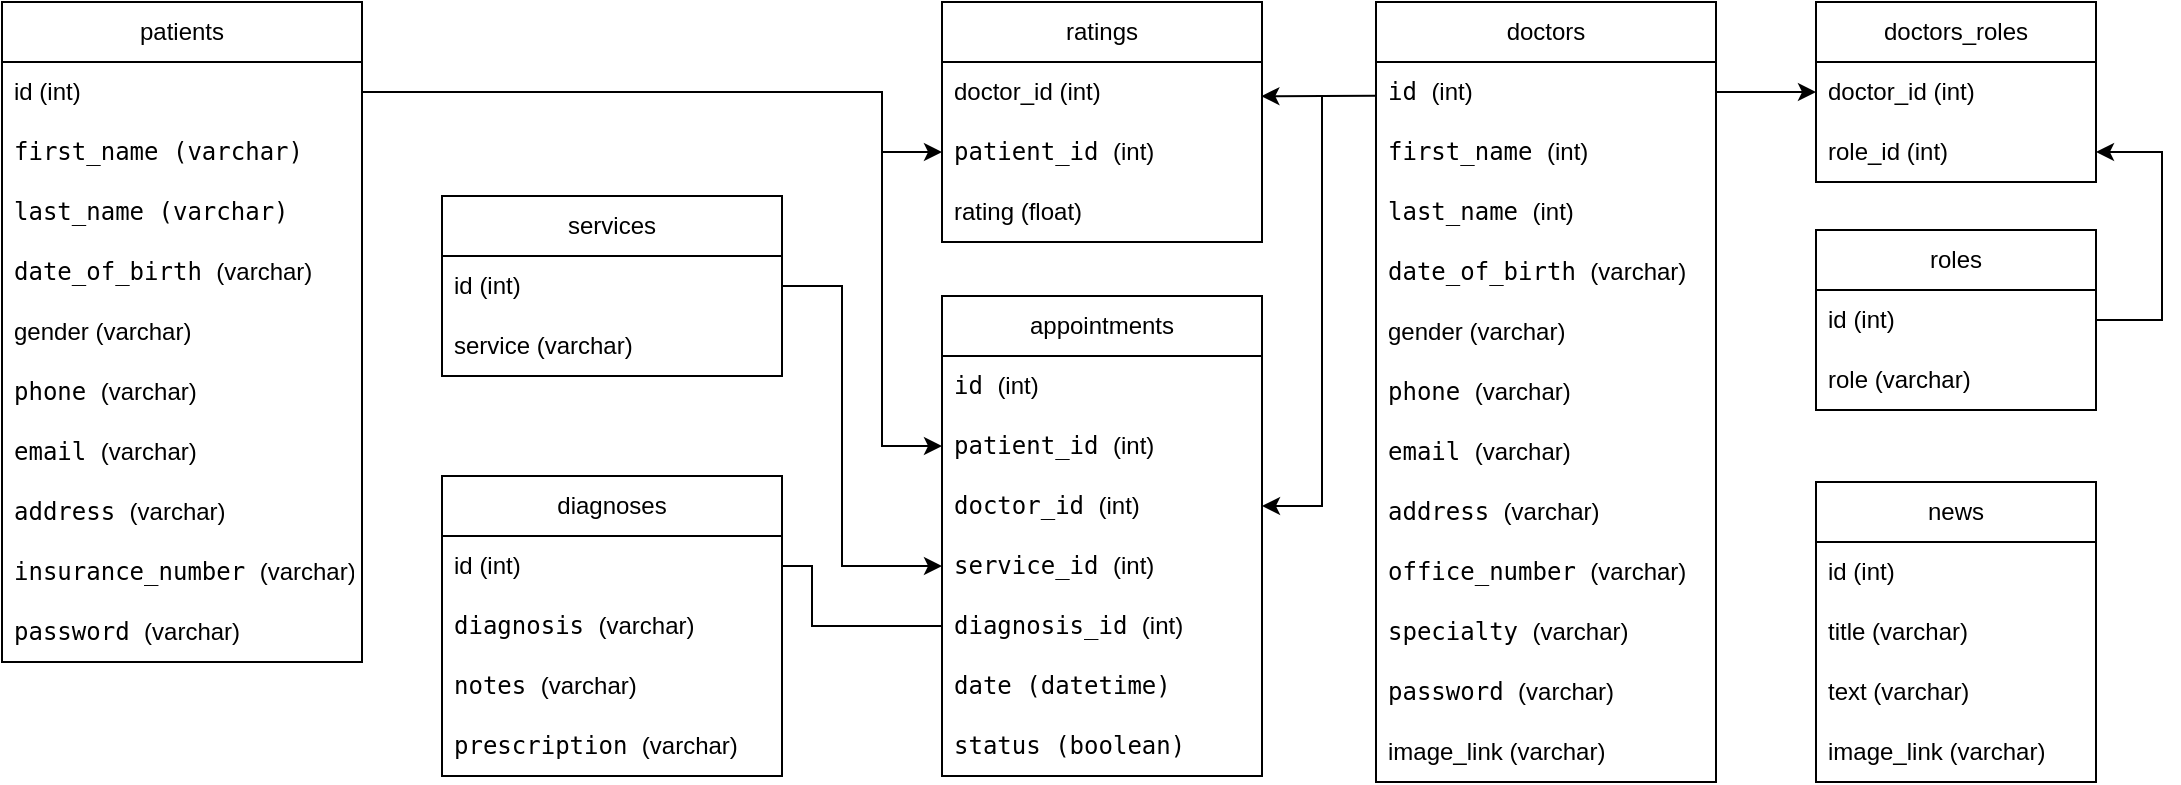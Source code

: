 <mxfile version="24.8.3">
  <diagram name="Page-1" id="Ws_sO5cPGmUFYn-WJUDY">
    <mxGraphModel dx="2630" dy="781" grid="0" gridSize="10" guides="1" tooltips="1" connect="1" arrows="1" fold="1" page="0" pageScale="1" pageWidth="850" pageHeight="1100" math="0" shadow="0">
      <root>
        <mxCell id="0" />
        <mxCell id="1" parent="0" />
        <mxCell id="EZVA7Q2fHTNLxR68Qs3a-5" value="patients" style="swimlane;fontStyle=0;childLayout=stackLayout;horizontal=1;startSize=30;horizontalStack=0;resizeParent=1;resizeParentMax=0;resizeLast=0;collapsible=1;marginBottom=0;whiteSpace=wrap;html=1;" parent="1" vertex="1">
          <mxGeometry x="-940" y="203" width="180" height="330" as="geometry" />
        </mxCell>
        <mxCell id="EZVA7Q2fHTNLxR68Qs3a-6" value="&lt;div style=&quot;text-align: center;&quot;&gt;&lt;span style=&quot;background-color: initial;&quot;&gt;id (int)&lt;/span&gt;&lt;/div&gt;" style="text;strokeColor=none;fillColor=none;align=left;verticalAlign=middle;spacingLeft=4;spacingRight=4;overflow=hidden;points=[[0,0.5],[1,0.5]];portConstraint=eastwest;rotatable=0;whiteSpace=wrap;html=1;" parent="EZVA7Q2fHTNLxR68Qs3a-5" vertex="1">
          <mxGeometry y="30" width="180" height="30" as="geometry" />
        </mxCell>
        <mxCell id="EZVA7Q2fHTNLxR68Qs3a-7" value="&lt;code&gt;first_name (varchar)&lt;/code&gt;" style="text;strokeColor=none;fillColor=none;align=left;verticalAlign=middle;spacingLeft=4;spacingRight=4;overflow=hidden;points=[[0,0.5],[1,0.5]];portConstraint=eastwest;rotatable=0;whiteSpace=wrap;html=1;" parent="EZVA7Q2fHTNLxR68Qs3a-5" vertex="1">
          <mxGeometry y="60" width="180" height="30" as="geometry" />
        </mxCell>
        <mxCell id="EZVA7Q2fHTNLxR68Qs3a-8" value="&lt;code&gt;last_name&amp;nbsp;&lt;/code&gt;&lt;span style=&quot;font-family: monospace;&quot;&gt;(varchar)&lt;/span&gt;" style="text;strokeColor=none;fillColor=none;align=left;verticalAlign=middle;spacingLeft=4;spacingRight=4;overflow=hidden;points=[[0,0.5],[1,0.5]];portConstraint=eastwest;rotatable=0;whiteSpace=wrap;html=1;" parent="EZVA7Q2fHTNLxR68Qs3a-5" vertex="1">
          <mxGeometry y="90" width="180" height="30" as="geometry" />
        </mxCell>
        <mxCell id="EZVA7Q2fHTNLxR68Qs3a-13" value="&lt;code&gt;date_of_birth&amp;nbsp;&lt;/code&gt;(varchar)" style="text;strokeColor=none;fillColor=none;align=left;verticalAlign=middle;spacingLeft=4;spacingRight=4;overflow=hidden;points=[[0,0.5],[1,0.5]];portConstraint=eastwest;rotatable=0;whiteSpace=wrap;html=1;" parent="EZVA7Q2fHTNLxR68Qs3a-5" vertex="1">
          <mxGeometry y="120" width="180" height="30" as="geometry" />
        </mxCell>
        <mxCell id="EZVA7Q2fHTNLxR68Qs3a-14" value="gender (varchar)" style="text;strokeColor=none;fillColor=none;align=left;verticalAlign=middle;spacingLeft=4;spacingRight=4;overflow=hidden;points=[[0,0.5],[1,0.5]];portConstraint=eastwest;rotatable=0;whiteSpace=wrap;html=1;" parent="EZVA7Q2fHTNLxR68Qs3a-5" vertex="1">
          <mxGeometry y="150" width="180" height="30" as="geometry" />
        </mxCell>
        <mxCell id="EZVA7Q2fHTNLxR68Qs3a-15" value="&lt;code&gt;phone&amp;nbsp;&lt;/code&gt;(varchar)" style="text;strokeColor=none;fillColor=none;align=left;verticalAlign=middle;spacingLeft=4;spacingRight=4;overflow=hidden;points=[[0,0.5],[1,0.5]];portConstraint=eastwest;rotatable=0;whiteSpace=wrap;html=1;" parent="EZVA7Q2fHTNLxR68Qs3a-5" vertex="1">
          <mxGeometry y="180" width="180" height="30" as="geometry" />
        </mxCell>
        <mxCell id="EZVA7Q2fHTNLxR68Qs3a-16" value="&lt;code&gt;email&amp;nbsp;&lt;/code&gt;(varchar)" style="text;strokeColor=none;fillColor=none;align=left;verticalAlign=middle;spacingLeft=4;spacingRight=4;overflow=hidden;points=[[0,0.5],[1,0.5]];portConstraint=eastwest;rotatable=0;whiteSpace=wrap;html=1;" parent="EZVA7Q2fHTNLxR68Qs3a-5" vertex="1">
          <mxGeometry y="210" width="180" height="30" as="geometry" />
        </mxCell>
        <mxCell id="EZVA7Q2fHTNLxR68Qs3a-17" value="&lt;code&gt;address&amp;nbsp;&lt;/code&gt;(varchar)" style="text;strokeColor=none;fillColor=none;align=left;verticalAlign=middle;spacingLeft=4;spacingRight=4;overflow=hidden;points=[[0,0.5],[1,0.5]];portConstraint=eastwest;rotatable=0;whiteSpace=wrap;html=1;" parent="EZVA7Q2fHTNLxR68Qs3a-5" vertex="1">
          <mxGeometry y="240" width="180" height="30" as="geometry" />
        </mxCell>
        <mxCell id="_9vxBHeBCjuhZsfiFIT--1" value="&lt;code&gt;insurance_number&amp;nbsp;&lt;/code&gt;(varchar)" style="text;strokeColor=none;fillColor=none;align=left;verticalAlign=middle;spacingLeft=4;spacingRight=4;overflow=hidden;points=[[0,0.5],[1,0.5]];portConstraint=eastwest;rotatable=0;whiteSpace=wrap;html=1;" parent="EZVA7Q2fHTNLxR68Qs3a-5" vertex="1">
          <mxGeometry y="270" width="180" height="30" as="geometry" />
        </mxCell>
        <mxCell id="EZVA7Q2fHTNLxR68Qs3a-53" value="&lt;code&gt;password&amp;nbsp;&lt;/code&gt;(varchar)" style="text;strokeColor=none;fillColor=none;align=left;verticalAlign=middle;spacingLeft=4;spacingRight=4;overflow=hidden;points=[[0,0.5],[1,0.5]];portConstraint=eastwest;rotatable=0;whiteSpace=wrap;html=1;" parent="EZVA7Q2fHTNLxR68Qs3a-5" vertex="1">
          <mxGeometry y="300" width="180" height="30" as="geometry" />
        </mxCell>
        <mxCell id="EZVA7Q2fHTNLxR68Qs3a-44" value="appointments" style="swimlane;fontStyle=0;childLayout=stackLayout;horizontal=1;startSize=30;horizontalStack=0;resizeParent=1;resizeParentMax=0;resizeLast=0;collapsible=1;marginBottom=0;whiteSpace=wrap;html=1;" parent="1" vertex="1">
          <mxGeometry x="-470" y="350" width="160" height="240" as="geometry">
            <mxRectangle x="-440" y="190" width="107" height="30" as="alternateBounds" />
          </mxGeometry>
        </mxCell>
        <mxCell id="EZVA7Q2fHTNLxR68Qs3a-45" value="&lt;code&gt;id&amp;nbsp;&lt;/code&gt;&lt;span style=&quot;text-align: center;&quot;&gt;(int)&lt;/span&gt;" style="text;strokeColor=none;fillColor=none;align=left;verticalAlign=middle;spacingLeft=4;spacingRight=4;overflow=hidden;points=[[0,0.5],[1,0.5]];portConstraint=eastwest;rotatable=0;whiteSpace=wrap;html=1;" parent="EZVA7Q2fHTNLxR68Qs3a-44" vertex="1">
          <mxGeometry y="30" width="160" height="30" as="geometry" />
        </mxCell>
        <mxCell id="EZVA7Q2fHTNLxR68Qs3a-46" value="&lt;code&gt;patient_id&amp;nbsp;&lt;/code&gt;&lt;span style=&quot;text-align: center;&quot;&gt;(int)&lt;/span&gt;" style="text;strokeColor=none;fillColor=none;align=left;verticalAlign=middle;spacingLeft=4;spacingRight=4;overflow=hidden;points=[[0,0.5],[1,0.5]];portConstraint=eastwest;rotatable=0;whiteSpace=wrap;html=1;" parent="EZVA7Q2fHTNLxR68Qs3a-44" vertex="1">
          <mxGeometry y="60" width="160" height="30" as="geometry" />
        </mxCell>
        <mxCell id="EZVA7Q2fHTNLxR68Qs3a-47" value="&lt;code&gt;doctor_id&amp;nbsp;&lt;/code&gt;&lt;span style=&quot;text-align: center;&quot;&gt;(int)&lt;/span&gt;" style="text;strokeColor=none;fillColor=none;align=left;verticalAlign=middle;spacingLeft=4;spacingRight=4;overflow=hidden;points=[[0,0.5],[1,0.5]];portConstraint=eastwest;rotatable=0;whiteSpace=wrap;html=1;" parent="EZVA7Q2fHTNLxR68Qs3a-44" vertex="1">
          <mxGeometry y="90" width="160" height="30" as="geometry" />
        </mxCell>
        <mxCell id="EZVA7Q2fHTNLxR68Qs3a-48" value="&lt;code&gt;service_id&amp;nbsp;&lt;/code&gt;&lt;span style=&quot;text-align: center;&quot;&gt;(int)&lt;/span&gt;" style="text;strokeColor=none;fillColor=none;align=left;verticalAlign=middle;spacingLeft=4;spacingRight=4;overflow=hidden;points=[[0,0.5],[1,0.5]];portConstraint=eastwest;rotatable=0;whiteSpace=wrap;html=1;" parent="EZVA7Q2fHTNLxR68Qs3a-44" vertex="1">
          <mxGeometry y="120" width="160" height="30" as="geometry" />
        </mxCell>
        <mxCell id="EZVA7Q2fHTNLxR68Qs3a-110" value="&lt;code&gt;diagnosis_id&amp;nbsp;&lt;/code&gt;&lt;span style=&quot;text-align: center;&quot;&gt;(int)&lt;/span&gt;" style="text;strokeColor=none;fillColor=none;align=left;verticalAlign=middle;spacingLeft=4;spacingRight=4;overflow=hidden;points=[[0,0.5],[1,0.5]];portConstraint=eastwest;rotatable=0;whiteSpace=wrap;html=1;" parent="EZVA7Q2fHTNLxR68Qs3a-44" vertex="1">
          <mxGeometry y="150" width="160" height="30" as="geometry" />
        </mxCell>
        <mxCell id="EZVA7Q2fHTNLxR68Qs3a-49" value="&lt;code&gt;date (datetime)&lt;/code&gt;" style="text;strokeColor=none;fillColor=none;align=left;verticalAlign=middle;spacingLeft=4;spacingRight=4;overflow=hidden;points=[[0,0.5],[1,0.5]];portConstraint=eastwest;rotatable=0;whiteSpace=wrap;html=1;" parent="EZVA7Q2fHTNLxR68Qs3a-44" vertex="1">
          <mxGeometry y="180" width="160" height="30" as="geometry" />
        </mxCell>
        <mxCell id="EZVA7Q2fHTNLxR68Qs3a-50" value="&lt;code&gt;status (boolean)&lt;/code&gt;" style="text;strokeColor=none;fillColor=none;align=left;verticalAlign=middle;spacingLeft=4;spacingRight=4;overflow=hidden;points=[[0,0.5],[1,0.5]];portConstraint=eastwest;rotatable=0;whiteSpace=wrap;html=1;" parent="EZVA7Q2fHTNLxR68Qs3a-44" vertex="1">
          <mxGeometry y="210" width="160" height="30" as="geometry" />
        </mxCell>
        <mxCell id="EZVA7Q2fHTNLxR68Qs3a-55" value="diagnoses" style="swimlane;fontStyle=0;childLayout=stackLayout;horizontal=1;startSize=30;horizontalStack=0;resizeParent=1;resizeParentMax=0;resizeLast=0;collapsible=1;marginBottom=0;whiteSpace=wrap;html=1;" parent="1" vertex="1">
          <mxGeometry x="-720" y="440" width="170" height="150" as="geometry" />
        </mxCell>
        <mxCell id="EZVA7Q2fHTNLxR68Qs3a-56" value="id&amp;nbsp;&lt;span style=&quot;text-align: center;&quot;&gt;(int)&lt;/span&gt;" style="text;strokeColor=none;fillColor=none;align=left;verticalAlign=middle;spacingLeft=4;spacingRight=4;overflow=hidden;points=[[0,0.5],[1,0.5]];portConstraint=eastwest;rotatable=0;whiteSpace=wrap;html=1;" parent="EZVA7Q2fHTNLxR68Qs3a-55" vertex="1">
          <mxGeometry y="30" width="170" height="30" as="geometry" />
        </mxCell>
        <mxCell id="EZVA7Q2fHTNLxR68Qs3a-59" value="&lt;code&gt;diagnosis&amp;nbsp;&lt;/code&gt;(varchar)" style="text;strokeColor=none;fillColor=none;align=left;verticalAlign=middle;spacingLeft=4;spacingRight=4;overflow=hidden;points=[[0,0.5],[1,0.5]];portConstraint=eastwest;rotatable=0;whiteSpace=wrap;html=1;" parent="EZVA7Q2fHTNLxR68Qs3a-55" vertex="1">
          <mxGeometry y="60" width="170" height="30" as="geometry" />
        </mxCell>
        <mxCell id="EZVA7Q2fHTNLxR68Qs3a-61" value="&lt;code&gt;notes&amp;nbsp;&lt;/code&gt;(varchar)" style="text;strokeColor=none;fillColor=none;align=left;verticalAlign=middle;spacingLeft=4;spacingRight=4;overflow=hidden;points=[[0,0.5],[1,0.5]];portConstraint=eastwest;rotatable=0;whiteSpace=wrap;html=1;" parent="EZVA7Q2fHTNLxR68Qs3a-55" vertex="1">
          <mxGeometry y="90" width="170" height="30" as="geometry" />
        </mxCell>
        <mxCell id="EZVA7Q2fHTNLxR68Qs3a-67" value="&lt;span style=&quot;font-family: monospace;&quot;&gt;prescription&amp;nbsp;&lt;/span&gt;(varchar)" style="text;strokeColor=none;fillColor=none;align=left;verticalAlign=middle;spacingLeft=4;spacingRight=4;overflow=hidden;points=[[0,0.5],[1,0.5]];portConstraint=eastwest;rotatable=0;whiteSpace=wrap;html=1;" parent="EZVA7Q2fHTNLxR68Qs3a-55" vertex="1">
          <mxGeometry y="120" width="170" height="30" as="geometry" />
        </mxCell>
        <mxCell id="EZVA7Q2fHTNLxR68Qs3a-70" value="roles" style="swimlane;fontStyle=0;childLayout=stackLayout;horizontal=1;startSize=30;horizontalStack=0;resizeParent=1;resizeParentMax=0;resizeLast=0;collapsible=1;marginBottom=0;whiteSpace=wrap;html=1;" parent="1" vertex="1">
          <mxGeometry x="-33" y="317" width="140" height="90" as="geometry" />
        </mxCell>
        <mxCell id="EZVA7Q2fHTNLxR68Qs3a-71" value="id&amp;nbsp;&lt;span style=&quot;text-align: center;&quot;&gt;(int)&lt;/span&gt;" style="text;strokeColor=none;fillColor=none;align=left;verticalAlign=middle;spacingLeft=4;spacingRight=4;overflow=hidden;points=[[0,0.5],[1,0.5]];portConstraint=eastwest;rotatable=0;whiteSpace=wrap;html=1;" parent="EZVA7Q2fHTNLxR68Qs3a-70" vertex="1">
          <mxGeometry y="30" width="140" height="30" as="geometry" />
        </mxCell>
        <mxCell id="EZVA7Q2fHTNLxR68Qs3a-72" value="role (varchar)" style="text;strokeColor=none;fillColor=none;align=left;verticalAlign=middle;spacingLeft=4;spacingRight=4;overflow=hidden;points=[[0,0.5],[1,0.5]];portConstraint=eastwest;rotatable=0;whiteSpace=wrap;html=1;" parent="EZVA7Q2fHTNLxR68Qs3a-70" vertex="1">
          <mxGeometry y="60" width="140" height="30" as="geometry" />
        </mxCell>
        <mxCell id="EZVA7Q2fHTNLxR68Qs3a-74" value="services" style="swimlane;fontStyle=0;childLayout=stackLayout;horizontal=1;startSize=30;horizontalStack=0;resizeParent=1;resizeParentMax=0;resizeLast=0;collapsible=1;marginBottom=0;whiteSpace=wrap;html=1;" parent="1" vertex="1">
          <mxGeometry x="-720" y="300" width="170" height="90" as="geometry" />
        </mxCell>
        <mxCell id="EZVA7Q2fHTNLxR68Qs3a-75" value="id&amp;nbsp;&lt;span style=&quot;text-align: center;&quot;&gt;(int)&lt;/span&gt;" style="text;strokeColor=none;fillColor=none;align=left;verticalAlign=middle;spacingLeft=4;spacingRight=4;overflow=hidden;points=[[0,0.5],[1,0.5]];portConstraint=eastwest;rotatable=0;whiteSpace=wrap;html=1;" parent="EZVA7Q2fHTNLxR68Qs3a-74" vertex="1">
          <mxGeometry y="30" width="170" height="30" as="geometry" />
        </mxCell>
        <mxCell id="EZVA7Q2fHTNLxR68Qs3a-76" value="service (varchar)" style="text;strokeColor=none;fillColor=none;align=left;verticalAlign=middle;spacingLeft=4;spacingRight=4;overflow=hidden;points=[[0,0.5],[1,0.5]];portConstraint=eastwest;rotatable=0;whiteSpace=wrap;html=1;" parent="EZVA7Q2fHTNLxR68Qs3a-74" vertex="1">
          <mxGeometry y="60" width="170" height="30" as="geometry" />
        </mxCell>
        <mxCell id="EZVA7Q2fHTNLxR68Qs3a-78" value="doctors" style="swimlane;fontStyle=0;childLayout=stackLayout;horizontal=1;startSize=30;horizontalStack=0;resizeParent=1;resizeParentMax=0;resizeLast=0;collapsible=1;marginBottom=0;whiteSpace=wrap;html=1;" parent="1" vertex="1">
          <mxGeometry x="-253" y="203" width="170" height="390" as="geometry" />
        </mxCell>
        <mxCell id="EZVA7Q2fHTNLxR68Qs3a-79" value="&lt;code&gt;id&amp;nbsp;&lt;/code&gt;&lt;span style=&quot;text-align: center;&quot;&gt;(int)&lt;/span&gt;" style="text;strokeColor=none;fillColor=none;align=left;verticalAlign=middle;spacingLeft=4;spacingRight=4;overflow=hidden;points=[[0,0.5],[1,0.5]];portConstraint=eastwest;rotatable=0;whiteSpace=wrap;html=1;" parent="EZVA7Q2fHTNLxR68Qs3a-78" vertex="1">
          <mxGeometry y="30" width="170" height="30" as="geometry" />
        </mxCell>
        <mxCell id="EZVA7Q2fHTNLxR68Qs3a-81" value="&lt;code&gt;first_name&amp;nbsp;&lt;/code&gt;&lt;span style=&quot;text-align: center;&quot;&gt;(int)&lt;/span&gt;" style="text;strokeColor=none;fillColor=none;align=left;verticalAlign=middle;spacingLeft=4;spacingRight=4;overflow=hidden;points=[[0,0.5],[1,0.5]];portConstraint=eastwest;rotatable=0;whiteSpace=wrap;html=1;" parent="EZVA7Q2fHTNLxR68Qs3a-78" vertex="1">
          <mxGeometry y="60" width="170" height="30" as="geometry" />
        </mxCell>
        <mxCell id="EZVA7Q2fHTNLxR68Qs3a-82" value="&lt;code&gt;last_name&amp;nbsp;&lt;/code&gt;&lt;span style=&quot;text-align: center;&quot;&gt;(int)&lt;/span&gt;" style="text;strokeColor=none;fillColor=none;align=left;verticalAlign=middle;spacingLeft=4;spacingRight=4;overflow=hidden;points=[[0,0.5],[1,0.5]];portConstraint=eastwest;rotatable=0;whiteSpace=wrap;html=1;" parent="EZVA7Q2fHTNLxR68Qs3a-78" vertex="1">
          <mxGeometry y="90" width="170" height="30" as="geometry" />
        </mxCell>
        <mxCell id="EZVA7Q2fHTNLxR68Qs3a-83" value="&lt;code&gt;date_of_birth&amp;nbsp;&lt;/code&gt;(varchar)" style="text;strokeColor=none;fillColor=none;align=left;verticalAlign=middle;spacingLeft=4;spacingRight=4;overflow=hidden;points=[[0,0.5],[1,0.5]];portConstraint=eastwest;rotatable=0;whiteSpace=wrap;html=1;" parent="EZVA7Q2fHTNLxR68Qs3a-78" vertex="1">
          <mxGeometry y="120" width="170" height="30" as="geometry" />
        </mxCell>
        <mxCell id="EZVA7Q2fHTNLxR68Qs3a-84" value="gender (varchar)" style="text;strokeColor=none;fillColor=none;align=left;verticalAlign=middle;spacingLeft=4;spacingRight=4;overflow=hidden;points=[[0,0.5],[1,0.5]];portConstraint=eastwest;rotatable=0;whiteSpace=wrap;html=1;" parent="EZVA7Q2fHTNLxR68Qs3a-78" vertex="1">
          <mxGeometry y="150" width="170" height="30" as="geometry" />
        </mxCell>
        <mxCell id="EZVA7Q2fHTNLxR68Qs3a-85" value="&lt;code&gt;phone&amp;nbsp;&lt;/code&gt;(varchar)" style="text;strokeColor=none;fillColor=none;align=left;verticalAlign=middle;spacingLeft=4;spacingRight=4;overflow=hidden;points=[[0,0.5],[1,0.5]];portConstraint=eastwest;rotatable=0;whiteSpace=wrap;html=1;" parent="EZVA7Q2fHTNLxR68Qs3a-78" vertex="1">
          <mxGeometry y="180" width="170" height="30" as="geometry" />
        </mxCell>
        <mxCell id="EZVA7Q2fHTNLxR68Qs3a-86" value="&lt;code&gt;email&amp;nbsp;&lt;/code&gt;(varchar)" style="text;strokeColor=none;fillColor=none;align=left;verticalAlign=middle;spacingLeft=4;spacingRight=4;overflow=hidden;points=[[0,0.5],[1,0.5]];portConstraint=eastwest;rotatable=0;whiteSpace=wrap;html=1;" parent="EZVA7Q2fHTNLxR68Qs3a-78" vertex="1">
          <mxGeometry y="210" width="170" height="30" as="geometry" />
        </mxCell>
        <mxCell id="EZVA7Q2fHTNLxR68Qs3a-87" value="&lt;code&gt;address&amp;nbsp;&lt;/code&gt;(varchar)" style="text;strokeColor=none;fillColor=none;align=left;verticalAlign=middle;spacingLeft=4;spacingRight=4;overflow=hidden;points=[[0,0.5],[1,0.5]];portConstraint=eastwest;rotatable=0;whiteSpace=wrap;html=1;" parent="EZVA7Q2fHTNLxR68Qs3a-78" vertex="1">
          <mxGeometry y="240" width="170" height="30" as="geometry" />
        </mxCell>
        <mxCell id="EZVA7Q2fHTNLxR68Qs3a-88" value="&lt;code&gt;office_number&amp;nbsp;&lt;/code&gt;(varchar)" style="text;strokeColor=none;fillColor=none;align=left;verticalAlign=middle;spacingLeft=4;spacingRight=4;overflow=hidden;points=[[0,0.5],[1,0.5]];portConstraint=eastwest;rotatable=0;whiteSpace=wrap;html=1;" parent="EZVA7Q2fHTNLxR68Qs3a-78" vertex="1">
          <mxGeometry y="270" width="170" height="30" as="geometry" />
        </mxCell>
        <mxCell id="EZVA7Q2fHTNLxR68Qs3a-89" value="&lt;code&gt;specialty&amp;nbsp;&lt;/code&gt;(varchar)" style="text;strokeColor=none;fillColor=none;align=left;verticalAlign=middle;spacingLeft=4;spacingRight=4;overflow=hidden;points=[[0,0.5],[1,0.5]];portConstraint=eastwest;rotatable=0;whiteSpace=wrap;html=1;" parent="EZVA7Q2fHTNLxR68Qs3a-78" vertex="1">
          <mxGeometry y="300" width="170" height="30" as="geometry" />
        </mxCell>
        <mxCell id="EZVA7Q2fHTNLxR68Qs3a-90" value="&lt;code&gt;password&amp;nbsp;&lt;/code&gt;(varchar)" style="text;strokeColor=none;fillColor=none;align=left;verticalAlign=middle;spacingLeft=4;spacingRight=4;overflow=hidden;points=[[0,0.5],[1,0.5]];portConstraint=eastwest;rotatable=0;whiteSpace=wrap;html=1;" parent="EZVA7Q2fHTNLxR68Qs3a-78" vertex="1">
          <mxGeometry y="330" width="170" height="30" as="geometry" />
        </mxCell>
        <mxCell id="_9vxBHeBCjuhZsfiFIT--30" value="image_link (varchar)" style="text;strokeColor=none;fillColor=none;align=left;verticalAlign=middle;spacingLeft=4;spacingRight=4;overflow=hidden;points=[[0,0.5],[1,0.5]];portConstraint=eastwest;rotatable=0;whiteSpace=wrap;html=1;" parent="EZVA7Q2fHTNLxR68Qs3a-78" vertex="1">
          <mxGeometry y="360" width="170" height="30" as="geometry" />
        </mxCell>
        <mxCell id="BQpWX5KsQs_xhlKROu9q-1" value="doctors_roles" style="swimlane;fontStyle=0;childLayout=stackLayout;horizontal=1;startSize=30;horizontalStack=0;resizeParent=1;resizeParentMax=0;resizeLast=0;collapsible=1;marginBottom=0;whiteSpace=wrap;html=1;" parent="1" vertex="1">
          <mxGeometry x="-33" y="203" width="140" height="90" as="geometry" />
        </mxCell>
        <mxCell id="BQpWX5KsQs_xhlKROu9q-2" value="doctor_id&amp;nbsp;&lt;span style=&quot;text-align: center;&quot;&gt;(int)&lt;/span&gt;" style="text;strokeColor=none;fillColor=none;align=left;verticalAlign=middle;spacingLeft=4;spacingRight=4;overflow=hidden;points=[[0,0.5],[1,0.5]];portConstraint=eastwest;rotatable=0;whiteSpace=wrap;html=1;" parent="BQpWX5KsQs_xhlKROu9q-1" vertex="1">
          <mxGeometry y="30" width="140" height="30" as="geometry" />
        </mxCell>
        <mxCell id="BQpWX5KsQs_xhlKROu9q-3" value="role_id&amp;nbsp;&lt;span style=&quot;text-align: center;&quot;&gt;(int)&lt;/span&gt;" style="text;strokeColor=none;fillColor=none;align=left;verticalAlign=middle;spacingLeft=4;spacingRight=4;overflow=hidden;points=[[0,0.5],[1,0.5]];portConstraint=eastwest;rotatable=0;whiteSpace=wrap;html=1;" parent="BQpWX5KsQs_xhlKROu9q-1" vertex="1">
          <mxGeometry y="60" width="140" height="30" as="geometry" />
        </mxCell>
        <mxCell id="BQpWX5KsQs_xhlKROu9q-11" value="" style="endArrow=classic;html=1;rounded=0;exitX=1;exitY=0.5;exitDx=0;exitDy=0;entryX=1;entryY=0.5;entryDx=0;entryDy=0;" parent="1" source="EZVA7Q2fHTNLxR68Qs3a-71" target="BQpWX5KsQs_xhlKROu9q-3" edge="1">
          <mxGeometry width="50" height="50" relative="1" as="geometry">
            <mxPoint x="-176" y="418" as="sourcePoint" />
            <mxPoint x="-126" y="368" as="targetPoint" />
            <Array as="points">
              <mxPoint x="140" y="362" />
              <mxPoint x="140" y="278" />
            </Array>
          </mxGeometry>
        </mxCell>
        <mxCell id="_9vxBHeBCjuhZsfiFIT--2" value="ratings" style="swimlane;fontStyle=0;childLayout=stackLayout;horizontal=1;startSize=30;horizontalStack=0;resizeParent=1;resizeParentMax=0;resizeLast=0;collapsible=1;marginBottom=0;whiteSpace=wrap;html=1;" parent="1" vertex="1">
          <mxGeometry x="-470" y="203" width="160" height="120" as="geometry" />
        </mxCell>
        <mxCell id="_9vxBHeBCjuhZsfiFIT--3" value="doctor_id&amp;nbsp;&lt;span style=&quot;text-align: center;&quot;&gt;(int)&lt;/span&gt;" style="text;strokeColor=none;fillColor=none;align=left;verticalAlign=middle;spacingLeft=4;spacingRight=4;overflow=hidden;points=[[0,0.5],[1,0.5]];portConstraint=eastwest;rotatable=0;whiteSpace=wrap;html=1;" parent="_9vxBHeBCjuhZsfiFIT--2" vertex="1">
          <mxGeometry y="30" width="160" height="30" as="geometry" />
        </mxCell>
        <mxCell id="_9vxBHeBCjuhZsfiFIT--4" value="&lt;code&gt;patient_id&amp;nbsp;&lt;/code&gt;&lt;span style=&quot;text-align: center;&quot;&gt;(int)&lt;/span&gt;" style="text;strokeColor=none;fillColor=none;align=left;verticalAlign=middle;spacingLeft=4;spacingRight=4;overflow=hidden;points=[[0,0.5],[1,0.5]];portConstraint=eastwest;rotatable=0;whiteSpace=wrap;html=1;" parent="_9vxBHeBCjuhZsfiFIT--2" vertex="1">
          <mxGeometry y="60" width="160" height="30" as="geometry" />
        </mxCell>
        <mxCell id="_9vxBHeBCjuhZsfiFIT--5" value="rating (float)" style="text;strokeColor=none;fillColor=none;align=left;verticalAlign=middle;spacingLeft=4;spacingRight=4;overflow=hidden;points=[[0,0.5],[1,0.5]];portConstraint=eastwest;rotatable=0;whiteSpace=wrap;html=1;" parent="_9vxBHeBCjuhZsfiFIT--2" vertex="1">
          <mxGeometry y="90" width="160" height="30" as="geometry" />
        </mxCell>
        <mxCell id="_9vxBHeBCjuhZsfiFIT--9" value="" style="endArrow=classic;html=1;rounded=0;exitX=1;exitY=0.5;exitDx=0;exitDy=0;entryX=0;entryY=0.5;entryDx=0;entryDy=0;" parent="1" source="EZVA7Q2fHTNLxR68Qs3a-79" target="BQpWX5KsQs_xhlKROu9q-2" edge="1">
          <mxGeometry width="50" height="50" relative="1" as="geometry">
            <mxPoint x="-40" y="380" as="sourcePoint" />
            <mxPoint x="10" y="330" as="targetPoint" />
          </mxGeometry>
        </mxCell>
        <mxCell id="_9vxBHeBCjuhZsfiFIT--12" value="" style="endArrow=classic;html=1;rounded=0;exitX=1;exitY=0.5;exitDx=0;exitDy=0;entryX=0;entryY=0.5;entryDx=0;entryDy=0;" parent="1" source="EZVA7Q2fHTNLxR68Qs3a-6" target="_9vxBHeBCjuhZsfiFIT--4" edge="1">
          <mxGeometry width="50" height="50" relative="1" as="geometry">
            <mxPoint x="-610" y="270" as="sourcePoint" />
            <mxPoint x="-560" y="220" as="targetPoint" />
            <Array as="points">
              <mxPoint x="-500" y="248" />
              <mxPoint x="-500" y="278" />
            </Array>
          </mxGeometry>
        </mxCell>
        <mxCell id="_9vxBHeBCjuhZsfiFIT--14" value="" style="endArrow=classic;html=1;rounded=0;exitX=1;exitY=0.5;exitDx=0;exitDy=0;entryX=0;entryY=0.5;entryDx=0;entryDy=0;" parent="1" source="EZVA7Q2fHTNLxR68Qs3a-6" target="EZVA7Q2fHTNLxR68Qs3a-46" edge="1">
          <mxGeometry width="50" height="50" relative="1" as="geometry">
            <mxPoint x="-620" y="350" as="sourcePoint" />
            <mxPoint x="-500" y="248" as="targetPoint" />
            <Array as="points">
              <mxPoint x="-500" y="248" />
              <mxPoint x="-500" y="425" />
            </Array>
          </mxGeometry>
        </mxCell>
        <mxCell id="_9vxBHeBCjuhZsfiFIT--15" value="" style="endArrow=classic;html=1;rounded=0;exitX=1;exitY=0.5;exitDx=0;exitDy=0;entryX=0;entryY=0.5;entryDx=0;entryDy=0;" parent="1" source="EZVA7Q2fHTNLxR68Qs3a-75" target="EZVA7Q2fHTNLxR68Qs3a-48" edge="1">
          <mxGeometry width="50" height="50" relative="1" as="geometry">
            <mxPoint x="-510" y="400" as="sourcePoint" />
            <mxPoint x="-510" y="335" as="targetPoint" />
            <Array as="points">
              <mxPoint x="-520" y="345" />
              <mxPoint x="-520" y="485" />
            </Array>
          </mxGeometry>
        </mxCell>
        <mxCell id="_9vxBHeBCjuhZsfiFIT--19" value="" style="endArrow=none;html=1;rounded=0;exitX=1;exitY=0.5;exitDx=0;exitDy=0;entryX=0;entryY=0.5;entryDx=0;entryDy=0;" parent="1" source="EZVA7Q2fHTNLxR68Qs3a-56" target="EZVA7Q2fHTNLxR68Qs3a-110" edge="1">
          <mxGeometry width="50" height="50" relative="1" as="geometry">
            <mxPoint x="-530" y="520" as="sourcePoint" />
            <mxPoint x="-480" y="470" as="targetPoint" />
            <Array as="points">
              <mxPoint x="-535" y="485" />
              <mxPoint x="-535" y="515" />
            </Array>
          </mxGeometry>
        </mxCell>
        <mxCell id="_9vxBHeBCjuhZsfiFIT--21" value="" style="endArrow=classic;html=1;rounded=0;exitX=0.001;exitY=0.562;exitDx=0;exitDy=0;exitPerimeter=0;entryX=1;entryY=0.5;entryDx=0;entryDy=0;" parent="1" source="EZVA7Q2fHTNLxR68Qs3a-79" target="EZVA7Q2fHTNLxR68Qs3a-47" edge="1">
          <mxGeometry width="50" height="50" relative="1" as="geometry">
            <mxPoint x="-280" y="310" as="sourcePoint" />
            <mxPoint x="-280" y="500" as="targetPoint" />
            <Array as="points">
              <mxPoint x="-280" y="250" />
              <mxPoint x="-280" y="455" />
            </Array>
          </mxGeometry>
        </mxCell>
        <mxCell id="_9vxBHeBCjuhZsfiFIT--23" value="" style="endArrow=classic;html=1;rounded=0;entryX=0.998;entryY=0.57;entryDx=0;entryDy=0;entryPerimeter=0;" parent="1" target="_9vxBHeBCjuhZsfiFIT--3" edge="1">
          <mxGeometry width="50" height="50" relative="1" as="geometry">
            <mxPoint x="-280" y="250" as="sourcePoint" />
            <mxPoint x="-290" y="190" as="targetPoint" />
          </mxGeometry>
        </mxCell>
        <mxCell id="_9vxBHeBCjuhZsfiFIT--25" value="news" style="swimlane;fontStyle=0;childLayout=stackLayout;horizontal=1;startSize=30;horizontalStack=0;resizeParent=1;resizeParentMax=0;resizeLast=0;collapsible=1;marginBottom=0;whiteSpace=wrap;html=1;" parent="1" vertex="1">
          <mxGeometry x="-33" y="443" width="140" height="150" as="geometry" />
        </mxCell>
        <mxCell id="_9vxBHeBCjuhZsfiFIT--26" value="id (int)" style="text;strokeColor=none;fillColor=none;align=left;verticalAlign=middle;spacingLeft=4;spacingRight=4;overflow=hidden;points=[[0,0.5],[1,0.5]];portConstraint=eastwest;rotatable=0;whiteSpace=wrap;html=1;" parent="_9vxBHeBCjuhZsfiFIT--25" vertex="1">
          <mxGeometry y="30" width="140" height="30" as="geometry" />
        </mxCell>
        <mxCell id="_9vxBHeBCjuhZsfiFIT--27" value="title (varchar)" style="text;strokeColor=none;fillColor=none;align=left;verticalAlign=middle;spacingLeft=4;spacingRight=4;overflow=hidden;points=[[0,0.5],[1,0.5]];portConstraint=eastwest;rotatable=0;whiteSpace=wrap;html=1;" parent="_9vxBHeBCjuhZsfiFIT--25" vertex="1">
          <mxGeometry y="60" width="140" height="30" as="geometry" />
        </mxCell>
        <mxCell id="_9vxBHeBCjuhZsfiFIT--28" value="text (varchar)" style="text;strokeColor=none;fillColor=none;align=left;verticalAlign=middle;spacingLeft=4;spacingRight=4;overflow=hidden;points=[[0,0.5],[1,0.5]];portConstraint=eastwest;rotatable=0;whiteSpace=wrap;html=1;" parent="_9vxBHeBCjuhZsfiFIT--25" vertex="1">
          <mxGeometry y="90" width="140" height="30" as="geometry" />
        </mxCell>
        <mxCell id="_9vxBHeBCjuhZsfiFIT--29" value="image_link (varchar)" style="text;strokeColor=none;fillColor=none;align=left;verticalAlign=middle;spacingLeft=4;spacingRight=4;overflow=hidden;points=[[0,0.5],[1,0.5]];portConstraint=eastwest;rotatable=0;whiteSpace=wrap;html=1;" parent="_9vxBHeBCjuhZsfiFIT--25" vertex="1">
          <mxGeometry y="120" width="140" height="30" as="geometry" />
        </mxCell>
      </root>
    </mxGraphModel>
  </diagram>
</mxfile>
